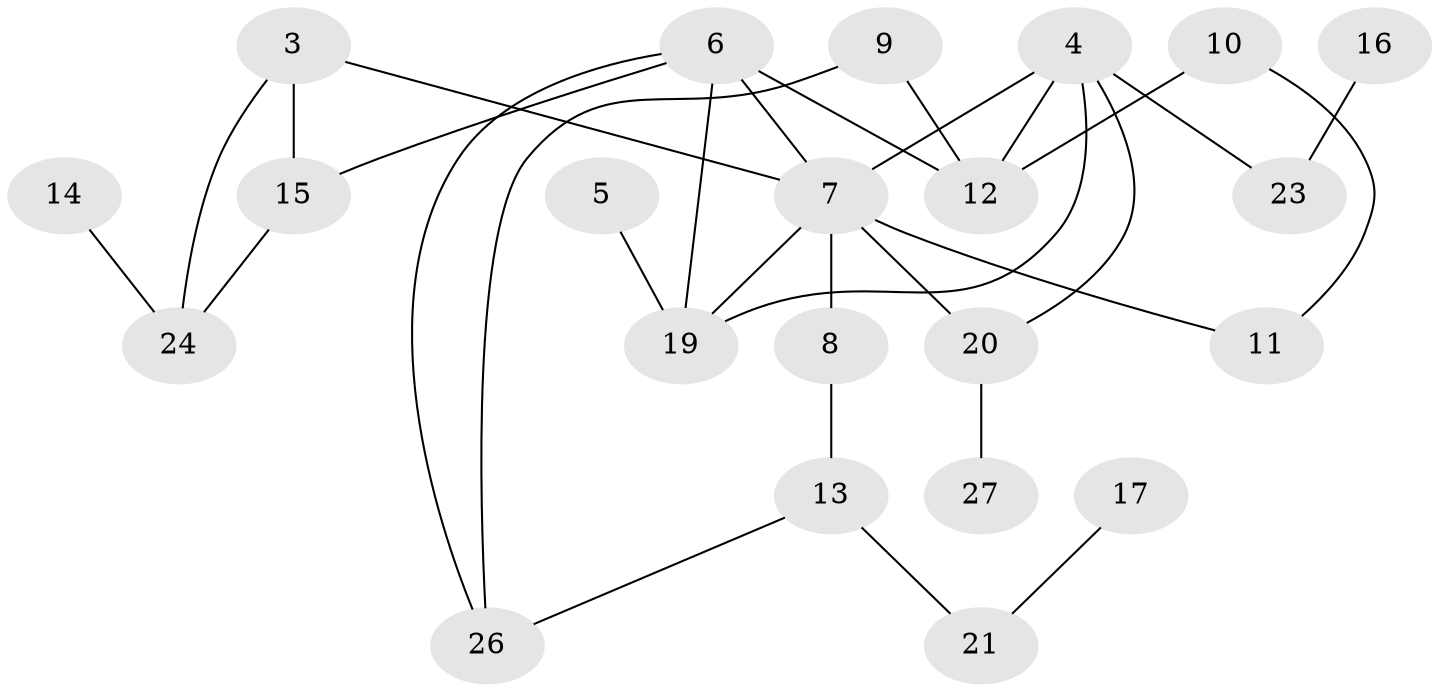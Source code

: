 // original degree distribution, {0: 0.0784313725490196, 2: 0.23529411764705882, 4: 0.17647058823529413, 3: 0.23529411764705882, 1: 0.27450980392156865}
// Generated by graph-tools (version 1.1) at 2025/33/03/09/25 02:33:46]
// undirected, 22 vertices, 30 edges
graph export_dot {
graph [start="1"]
  node [color=gray90,style=filled];
  3;
  4;
  5;
  6;
  7;
  8;
  9;
  10;
  11;
  12;
  13;
  14;
  15;
  16;
  17;
  19;
  20;
  21;
  23;
  24;
  26;
  27;
  3 -- 7 [weight=1.0];
  3 -- 15 [weight=1.0];
  3 -- 24 [weight=1.0];
  4 -- 7 [weight=1.0];
  4 -- 12 [weight=1.0];
  4 -- 19 [weight=1.0];
  4 -- 20 [weight=1.0];
  4 -- 23 [weight=1.0];
  5 -- 19 [weight=1.0];
  6 -- 7 [weight=1.0];
  6 -- 12 [weight=1.0];
  6 -- 15 [weight=1.0];
  6 -- 19 [weight=1.0];
  6 -- 26 [weight=1.0];
  7 -- 8 [weight=2.0];
  7 -- 11 [weight=1.0];
  7 -- 19 [weight=1.0];
  7 -- 20 [weight=1.0];
  8 -- 13 [weight=1.0];
  9 -- 12 [weight=1.0];
  9 -- 26 [weight=1.0];
  10 -- 11 [weight=1.0];
  10 -- 12 [weight=1.0];
  13 -- 21 [weight=1.0];
  13 -- 26 [weight=1.0];
  14 -- 24 [weight=1.0];
  15 -- 24 [weight=1.0];
  16 -- 23 [weight=1.0];
  17 -- 21 [weight=1.0];
  20 -- 27 [weight=1.0];
}
